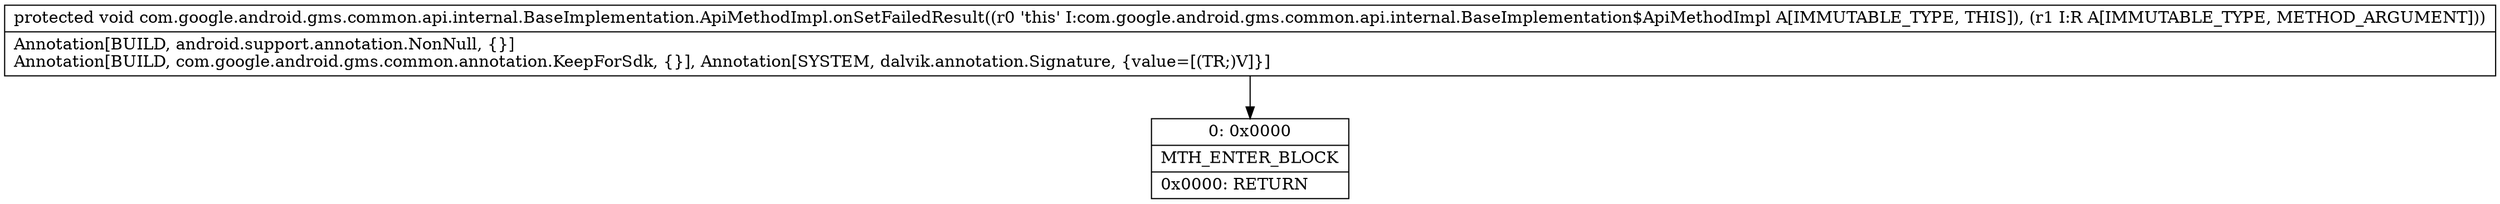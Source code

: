 digraph "CFG forcom.google.android.gms.common.api.internal.BaseImplementation.ApiMethodImpl.onSetFailedResult(Lcom\/google\/android\/gms\/common\/api\/Result;)V" {
Node_0 [shape=record,label="{0\:\ 0x0000|MTH_ENTER_BLOCK\l|0x0000: RETURN   \l}"];
MethodNode[shape=record,label="{protected void com.google.android.gms.common.api.internal.BaseImplementation.ApiMethodImpl.onSetFailedResult((r0 'this' I:com.google.android.gms.common.api.internal.BaseImplementation$ApiMethodImpl A[IMMUTABLE_TYPE, THIS]), (r1 I:R A[IMMUTABLE_TYPE, METHOD_ARGUMENT]))  | Annotation[BUILD, android.support.annotation.NonNull, \{\}]\lAnnotation[BUILD, com.google.android.gms.common.annotation.KeepForSdk, \{\}], Annotation[SYSTEM, dalvik.annotation.Signature, \{value=[(TR;)V]\}]\l}"];
MethodNode -> Node_0;
}

